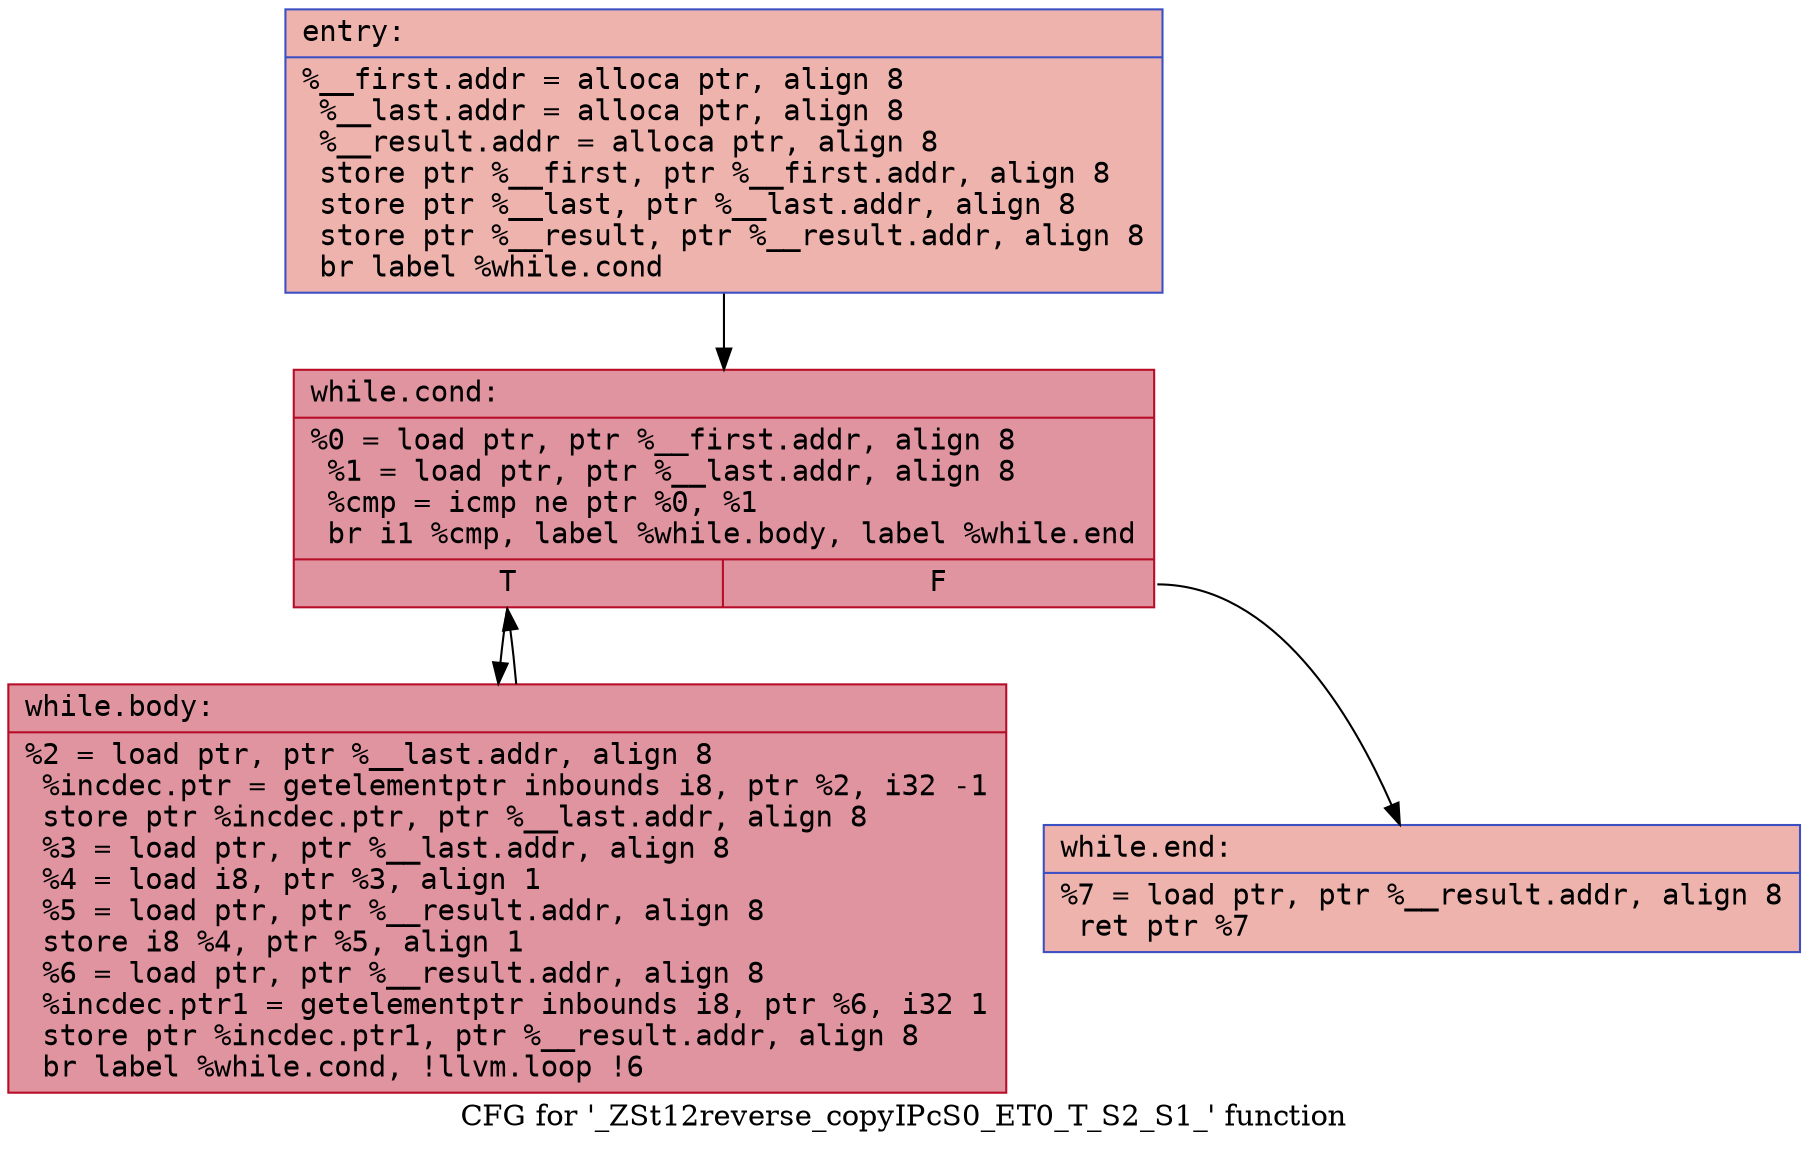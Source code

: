 digraph "CFG for '_ZSt12reverse_copyIPcS0_ET0_T_S2_S1_' function" {
	label="CFG for '_ZSt12reverse_copyIPcS0_ET0_T_S2_S1_' function";

	Node0x5584169419c0 [shape=record,color="#3d50c3ff", style=filled, fillcolor="#d6524470" fontname="Courier",label="{entry:\l|  %__first.addr = alloca ptr, align 8\l  %__last.addr = alloca ptr, align 8\l  %__result.addr = alloca ptr, align 8\l  store ptr %__first, ptr %__first.addr, align 8\l  store ptr %__last, ptr %__last.addr, align 8\l  store ptr %__result, ptr %__result.addr, align 8\l  br label %while.cond\l}"];
	Node0x5584169419c0 -> Node0x558416941ca0[tooltip="entry -> while.cond\nProbability 100.00%" ];
	Node0x558416941ca0 [shape=record,color="#b70d28ff", style=filled, fillcolor="#b70d2870" fontname="Courier",label="{while.cond:\l|  %0 = load ptr, ptr %__first.addr, align 8\l  %1 = load ptr, ptr %__last.addr, align 8\l  %cmp = icmp ne ptr %0, %1\l  br i1 %cmp, label %while.body, label %while.end\l|{<s0>T|<s1>F}}"];
	Node0x558416941ca0:s0 -> Node0x558416941f40[tooltip="while.cond -> while.body\nProbability 96.88%" ];
	Node0x558416941ca0:s1 -> Node0x558416941fc0[tooltip="while.cond -> while.end\nProbability 3.12%" ];
	Node0x558416941f40 [shape=record,color="#b70d28ff", style=filled, fillcolor="#b70d2870" fontname="Courier",label="{while.body:\l|  %2 = load ptr, ptr %__last.addr, align 8\l  %incdec.ptr = getelementptr inbounds i8, ptr %2, i32 -1\l  store ptr %incdec.ptr, ptr %__last.addr, align 8\l  %3 = load ptr, ptr %__last.addr, align 8\l  %4 = load i8, ptr %3, align 1\l  %5 = load ptr, ptr %__result.addr, align 8\l  store i8 %4, ptr %5, align 1\l  %6 = load ptr, ptr %__result.addr, align 8\l  %incdec.ptr1 = getelementptr inbounds i8, ptr %6, i32 1\l  store ptr %incdec.ptr1, ptr %__result.addr, align 8\l  br label %while.cond, !llvm.loop !6\l}"];
	Node0x558416941f40 -> Node0x558416941ca0[tooltip="while.body -> while.cond\nProbability 100.00%" ];
	Node0x558416941fc0 [shape=record,color="#3d50c3ff", style=filled, fillcolor="#d6524470" fontname="Courier",label="{while.end:\l|  %7 = load ptr, ptr %__result.addr, align 8\l  ret ptr %7\l}"];
}
